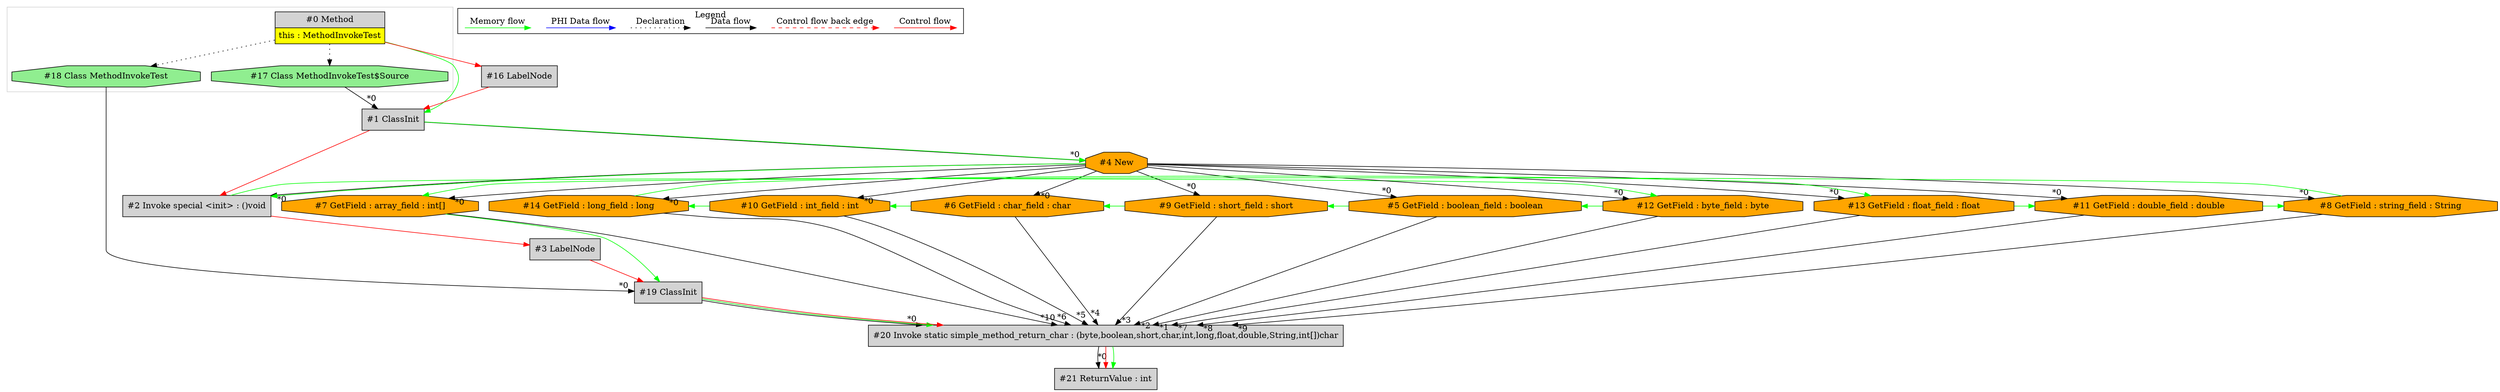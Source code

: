 digraph {
 node0[margin="0", label=<<table border="0" cellborder="1" cellspacing="0" cellpadding="5"><tr><td colspan="1">#0 Method</td></tr><tr><td port="prj15" bgcolor="yellow">this : MethodInvokeTest</td></tr></table>>,shape=none, fillcolor=lightgrey, style=filled];
 node18[label="#18 Class MethodInvokeTest",shape=octagon, fillcolor=lightgreen, style=filled];
 node0 -> node18[style=dotted];
 node19[label="#19 ClassInit",shape=box, fillcolor=lightgrey, style=filled];
 node18 -> node19[headlabel="*0", labeldistance=2];
 node7 -> node19[labeldistance=2, color=green, constraint=false];
 node3 -> node19[labeldistance=2, color=red, fontcolor=red];
 node3[label="#3 LabelNode",shape=box, fillcolor=lightgrey, style=filled];
 node2 -> node3[labeldistance=2, color=red, fontcolor=red];
 node2[label="#2 Invoke special <init> : ()void",shape=box, fillcolor=lightgrey, style=filled];
 node4 -> node2[headlabel="*0", labeldistance=2];
 node1 -> node2[labeldistance=2, color=red, fontcolor=red];
 node4 -> node2[labeldistance=2, color=green, constraint=false];
 node4[label="#4 New",shape=octagon, fillcolor=orange, style=filled];
 node1 -> node4[headlabel="*0", labeldistance=2];
 node1 -> node4[labeldistance=2, color=green, constraint=false];
 node1[label="#1 ClassInit",shape=box, fillcolor=lightgrey, style=filled];
 node17 -> node1[headlabel="*0", labeldistance=2];
 node16 -> node1[labeldistance=2, color=red, fontcolor=red];
 node0 -> node1[labeldistance=2, color=green, constraint=false];
 node16[label="#16 LabelNode",shape=box, fillcolor=lightgrey, style=filled];
 node0 -> node16[labeldistance=2, color=red, fontcolor=red];
 node17[label="#17 Class MethodInvokeTest$Source",shape=octagon, fillcolor=lightgreen, style=filled];
 node0 -> node17[style=dotted];
 node14[label="#14 GetField : long_field : long",shape=octagon, fillcolor=orange, style=filled];
 node4 -> node14[headlabel="*0", labeldistance=2];
 node10 -> node14[labeldistance=2, color=green, constraint=false];
 node10[label="#10 GetField : int_field : int",shape=octagon, fillcolor=orange, style=filled];
 node4 -> node10[headlabel="*0", labeldistance=2];
 node6 -> node10[labeldistance=2, color=green, constraint=false];
 node6[label="#6 GetField : char_field : char",shape=octagon, fillcolor=orange, style=filled];
 node4 -> node6[headlabel="*0", labeldistance=2];
 node9 -> node6[labeldistance=2, color=green, constraint=false];
 node9[label="#9 GetField : short_field : short",shape=octagon, fillcolor=orange, style=filled];
 node4 -> node9[headlabel="*0", labeldistance=2];
 node5 -> node9[labeldistance=2, color=green, constraint=false];
 node5[label="#5 GetField : boolean_field : boolean",shape=octagon, fillcolor=orange, style=filled];
 node4 -> node5[headlabel="*0", labeldistance=2];
 node12 -> node5[labeldistance=2, color=green, constraint=false];
 node12[label="#12 GetField : byte_field : byte",shape=octagon, fillcolor=orange, style=filled];
 node4 -> node12[headlabel="*0", labeldistance=2];
 node2 -> node12[labeldistance=2, color=green, constraint=false];
 node20[label="#20 Invoke static simple_method_return_char : (byte,boolean,short,char,int,long,float,double,String,int[])char",shape=box, fillcolor=lightgrey, style=filled];
 node19 -> node20[headlabel="*0", labeldistance=2];
 node12 -> node20[headlabel="*1", labeldistance=2];
 node5 -> node20[headlabel="*2", labeldistance=2];
 node9 -> node20[headlabel="*3", labeldistance=2];
 node6 -> node20[headlabel="*4", labeldistance=2];
 node10 -> node20[headlabel="*5", labeldistance=2];
 node14 -> node20[headlabel="*6", labeldistance=2];
 node13 -> node20[headlabel="*7", labeldistance=2];
 node11 -> node20[headlabel="*8", labeldistance=2];
 node8 -> node20[headlabel="*9", labeldistance=2];
 node7 -> node20[headlabel="*10", labeldistance=2];
 node19 -> node20[labeldistance=2, color=green, constraint=false];
 node19 -> node20[labeldistance=2, color=red, fontcolor=red];
 node7[label="#7 GetField : array_field : int[]",shape=octagon, fillcolor=orange, style=filled];
 node4 -> node7[headlabel="*0", labeldistance=2];
 node8 -> node7[labeldistance=2, color=green, constraint=false];
 node8[label="#8 GetField : string_field : String",shape=octagon, fillcolor=orange, style=filled];
 node4 -> node8[headlabel="*0", labeldistance=2];
 node11 -> node8[labeldistance=2, color=green, constraint=false];
 node11[label="#11 GetField : double_field : double",shape=octagon, fillcolor=orange, style=filled];
 node4 -> node11[headlabel="*0", labeldistance=2];
 node13 -> node11[labeldistance=2, color=green, constraint=false];
 node13[label="#13 GetField : float_field : float",shape=octagon, fillcolor=orange, style=filled];
 node4 -> node13[headlabel="*0", labeldistance=2];
 node14 -> node13[labeldistance=2, color=green, constraint=false];
 node21[label="#21 ReturnValue : int",shape=box, fillcolor=lightgrey, style=filled];
 node20 -> node21[headlabel="*0", labeldistance=2];
 node20 -> node21[labeldistance=2, color=red, fontcolor=red];
 node20 -> node21[labeldistance=2, color=green, constraint=false];
 subgraph cluster_0 {
  color=lightgray;
  node0;
  node17;
  node18;
 }
 subgraph cluster_000 {
  label = "Legend";
  node [shape=point]
  {
   rank=same;
   c0 [style = invis];
   c1 [style = invis];
   c2 [style = invis];
   c3 [style = invis];
   d0 [style = invis];
   d1 [style = invis];
   d2 [style = invis];
   d3 [style = invis];
   d4 [style = invis];
   d5 [style = invis];
   d6 [style = invis];
   d7 [style = invis];
  }
  c0 -> c1 [label="Control flow", style=solid, color=red]
  c2 -> c3 [label="Control flow back edge", style=dashed, color=red]
  d0 -> d1 [label="Data flow"]
  d2 -> d3 [label="Declaration", style=dotted]
  d4 -> d5 [label="PHI Data flow", color=blue]
  d6 -> d7 [label="Memory flow", color=green]
 }

}
